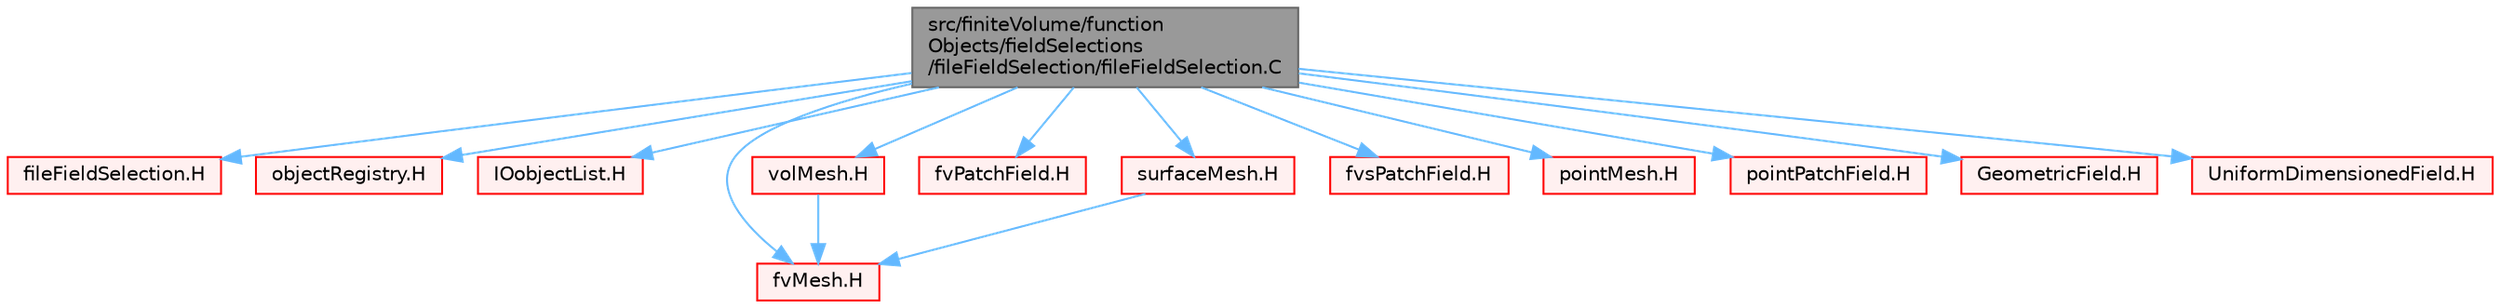 digraph "src/finiteVolume/functionObjects/fieldSelections/fileFieldSelection/fileFieldSelection.C"
{
 // LATEX_PDF_SIZE
  bgcolor="transparent";
  edge [fontname=Helvetica,fontsize=10,labelfontname=Helvetica,labelfontsize=10];
  node [fontname=Helvetica,fontsize=10,shape=box,height=0.2,width=0.4];
  Node1 [id="Node000001",label="src/finiteVolume/function\lObjects/fieldSelections\l/fileFieldSelection/fileFieldSelection.C",height=0.2,width=0.4,color="gray40", fillcolor="grey60", style="filled", fontcolor="black",tooltip=" "];
  Node1 -> Node2 [id="edge1_Node000001_Node000002",color="steelblue1",style="solid",tooltip=" "];
  Node2 [id="Node000002",label="fileFieldSelection.H",height=0.2,width=0.4,color="red", fillcolor="#FFF0F0", style="filled",URL="$fileFieldSelection_8H.html",tooltip=" "];
  Node1 -> Node119 [id="edge2_Node000001_Node000119",color="steelblue1",style="solid",tooltip=" "];
  Node119 [id="Node000119",label="objectRegistry.H",height=0.2,width=0.4,color="red", fillcolor="#FFF0F0", style="filled",URL="$objectRegistry_8H.html",tooltip=" "];
  Node1 -> Node158 [id="edge3_Node000001_Node000158",color="steelblue1",style="solid",tooltip=" "];
  Node158 [id="Node000158",label="IOobjectList.H",height=0.2,width=0.4,color="red", fillcolor="#FFF0F0", style="filled",URL="$IOobjectList_8H.html",tooltip=" "];
  Node1 -> Node162 [id="edge4_Node000001_Node000162",color="steelblue1",style="solid",tooltip=" "];
  Node162 [id="Node000162",label="fvMesh.H",height=0.2,width=0.4,color="red", fillcolor="#FFF0F0", style="filled",URL="$fvMesh_8H.html",tooltip=" "];
  Node1 -> Node348 [id="edge5_Node000001_Node000348",color="steelblue1",style="solid",tooltip=" "];
  Node348 [id="Node000348",label="volMesh.H",height=0.2,width=0.4,color="red", fillcolor="#FFF0F0", style="filled",URL="$volMesh_8H.html",tooltip=" "];
  Node348 -> Node162 [id="edge6_Node000348_Node000162",color="steelblue1",style="solid",tooltip=" "];
  Node1 -> Node350 [id="edge7_Node000001_Node000350",color="steelblue1",style="solid",tooltip=" "];
  Node350 [id="Node000350",label="fvPatchField.H",height=0.2,width=0.4,color="red", fillcolor="#FFF0F0", style="filled",URL="$fvPatchField_8H.html",tooltip=" "];
  Node1 -> Node352 [id="edge8_Node000001_Node000352",color="steelblue1",style="solid",tooltip=" "];
  Node352 [id="Node000352",label="surfaceMesh.H",height=0.2,width=0.4,color="red", fillcolor="#FFF0F0", style="filled",URL="$surfaceMesh_8H.html",tooltip=" "];
  Node352 -> Node162 [id="edge9_Node000352_Node000162",color="steelblue1",style="solid",tooltip=" "];
  Node1 -> Node353 [id="edge10_Node000001_Node000353",color="steelblue1",style="solid",tooltip=" "];
  Node353 [id="Node000353",label="fvsPatchField.H",height=0.2,width=0.4,color="red", fillcolor="#FFF0F0", style="filled",URL="$fvsPatchField_8H.html",tooltip=" "];
  Node1 -> Node355 [id="edge11_Node000001_Node000355",color="steelblue1",style="solid",tooltip=" "];
  Node355 [id="Node000355",label="pointMesh.H",height=0.2,width=0.4,color="red", fillcolor="#FFF0F0", style="filled",URL="$pointMesh_8H.html",tooltip=" "];
  Node1 -> Node359 [id="edge12_Node000001_Node000359",color="steelblue1",style="solid",tooltip=" "];
  Node359 [id="Node000359",label="pointPatchField.H",height=0.2,width=0.4,color="red", fillcolor="#FFF0F0", style="filled",URL="$pointPatchField_8H.html",tooltip=" "];
  Node1 -> Node362 [id="edge13_Node000001_Node000362",color="steelblue1",style="solid",tooltip=" "];
  Node362 [id="Node000362",label="GeometricField.H",height=0.2,width=0.4,color="red", fillcolor="#FFF0F0", style="filled",URL="$GeometricField_8H.html",tooltip=" "];
  Node1 -> Node384 [id="edge14_Node000001_Node000384",color="steelblue1",style="solid",tooltip=" "];
  Node384 [id="Node000384",label="UniformDimensionedField.H",height=0.2,width=0.4,color="red", fillcolor="#FFF0F0", style="filled",URL="$UniformDimensionedField_8H.html",tooltip=" "];
}
